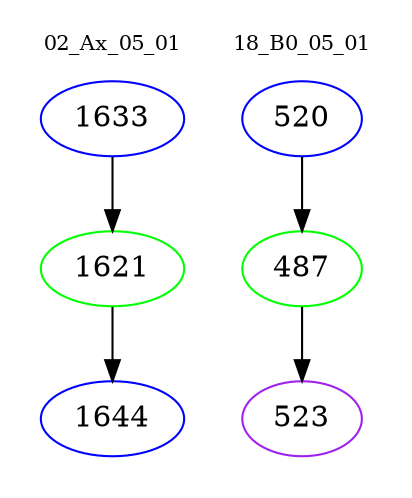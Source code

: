 digraph{
subgraph cluster_0 {
color = white
label = "02_Ax_05_01";
fontsize=10;
T0_1633 [label="1633", color="blue"]
T0_1633 -> T0_1621 [color="black"]
T0_1621 [label="1621", color="green"]
T0_1621 -> T0_1644 [color="black"]
T0_1644 [label="1644", color="blue"]
}
subgraph cluster_1 {
color = white
label = "18_B0_05_01";
fontsize=10;
T1_520 [label="520", color="blue"]
T1_520 -> T1_487 [color="black"]
T1_487 [label="487", color="green"]
T1_487 -> T1_523 [color="black"]
T1_523 [label="523", color="purple"]
}
}
